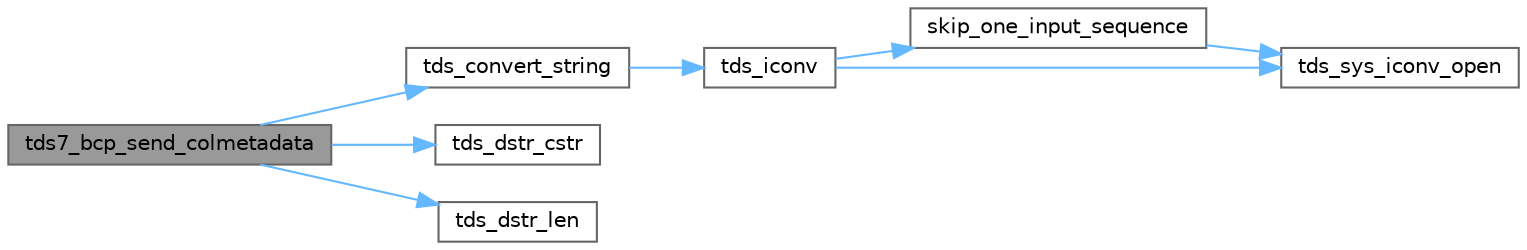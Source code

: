 digraph "tds7_bcp_send_colmetadata"
{
 // LATEX_PDF_SIZE
  bgcolor="transparent";
  edge [fontname=Helvetica,fontsize=10,labelfontname=Helvetica,labelfontsize=10];
  node [fontname=Helvetica,fontsize=10,shape=box,height=0.2,width=0.4];
  rankdir="LR";
  Node1 [id="Node000001",label="tds7_bcp_send_colmetadata",height=0.2,width=0.4,color="gray40", fillcolor="grey60", style="filled", fontcolor="black",tooltip="Send BCP metadata to server."];
  Node1 -> Node2 [id="edge1_Node000001_Node000002",color="steelblue1",style="solid",tooltip=" "];
  Node2 [id="Node000002",label="tds_convert_string",height=0.2,width=0.4,color="grey40", fillcolor="white", style="filled",URL="$a00590.html#gad5b76c688898b86984d09628f030d01c",tooltip="Convert a string in an allocated buffer."];
  Node2 -> Node3 [id="edge2_Node000002_Node000003",color="steelblue1",style="solid",tooltip=" "];
  Node3 [id="Node000003",label="tds_iconv",height=0.2,width=0.4,color="grey40", fillcolor="white", style="filled",URL="$a00588.html#ga87db49044919f1bc84c0ff5e9ab00304",tooltip="Wrapper around iconv(3)."];
  Node3 -> Node4 [id="edge3_Node000003_Node000004",color="steelblue1",style="solid",tooltip=" "];
  Node4 [id="Node000004",label="skip_one_input_sequence",height=0.2,width=0.4,color="grey40", fillcolor="white", style="filled",URL="$a00588.html#ga3380140fc6eb9f2090c430f40e846876",tooltip="Move the input sequence pointer to the next valid position."];
  Node4 -> Node5 [id="edge4_Node000004_Node000005",color="steelblue1",style="solid",tooltip=" "];
  Node5 [id="Node000005",label="tds_sys_iconv_open",height=0.2,width=0.4,color="grey40", fillcolor="white", style="filled",URL="$a00588.html#ga900b0bce08c6bfc2e7c988f4b5970516",tooltip="Inputs are FreeTDS canonical names, no other."];
  Node3 -> Node5 [id="edge5_Node000003_Node000005",color="steelblue1",style="solid",tooltip=" "];
  Node1 -> Node6 [id="edge6_Node000001_Node000006",color="steelblue1",style="solid",tooltip=" "];
  Node6 [id="Node000006",label="tds_dstr_cstr",height=0.2,width=0.4,color="grey40", fillcolor="white", style="filled",URL="$a00593.html#gac536f0e4d77d3cff5702719362ec1766",tooltip="Returns a C version (NUL terminated string) of dstr."];
  Node1 -> Node7 [id="edge7_Node000001_Node000007",color="steelblue1",style="solid",tooltip=" "];
  Node7 [id="Node000007",label="tds_dstr_len",height=0.2,width=0.4,color="grey40", fillcolor="white", style="filled",URL="$a00593.html#ga396f139e4f886ac1b224a735138e73dd",tooltip="Returns the length of the string in bytes."];
}
